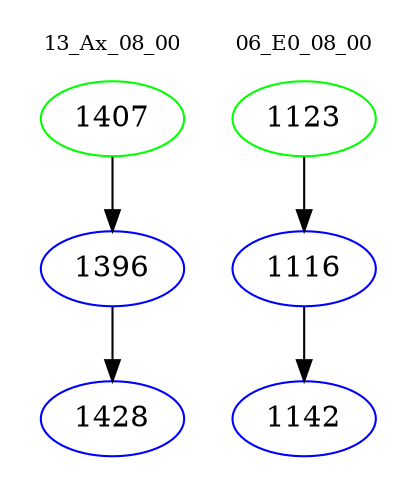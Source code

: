 digraph{
subgraph cluster_0 {
color = white
label = "13_Ax_08_00";
fontsize=10;
T0_1407 [label="1407", color="green"]
T0_1407 -> T0_1396 [color="black"]
T0_1396 [label="1396", color="blue"]
T0_1396 -> T0_1428 [color="black"]
T0_1428 [label="1428", color="blue"]
}
subgraph cluster_1 {
color = white
label = "06_E0_08_00";
fontsize=10;
T1_1123 [label="1123", color="green"]
T1_1123 -> T1_1116 [color="black"]
T1_1116 [label="1116", color="blue"]
T1_1116 -> T1_1142 [color="black"]
T1_1142 [label="1142", color="blue"]
}
}
